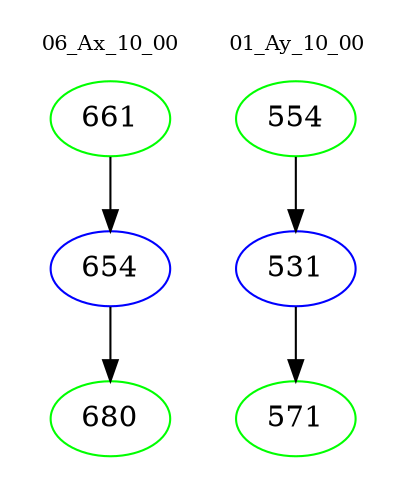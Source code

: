 digraph{
subgraph cluster_0 {
color = white
label = "06_Ax_10_00";
fontsize=10;
T0_661 [label="661", color="green"]
T0_661 -> T0_654 [color="black"]
T0_654 [label="654", color="blue"]
T0_654 -> T0_680 [color="black"]
T0_680 [label="680", color="green"]
}
subgraph cluster_1 {
color = white
label = "01_Ay_10_00";
fontsize=10;
T1_554 [label="554", color="green"]
T1_554 -> T1_531 [color="black"]
T1_531 [label="531", color="blue"]
T1_531 -> T1_571 [color="black"]
T1_571 [label="571", color="green"]
}
}
